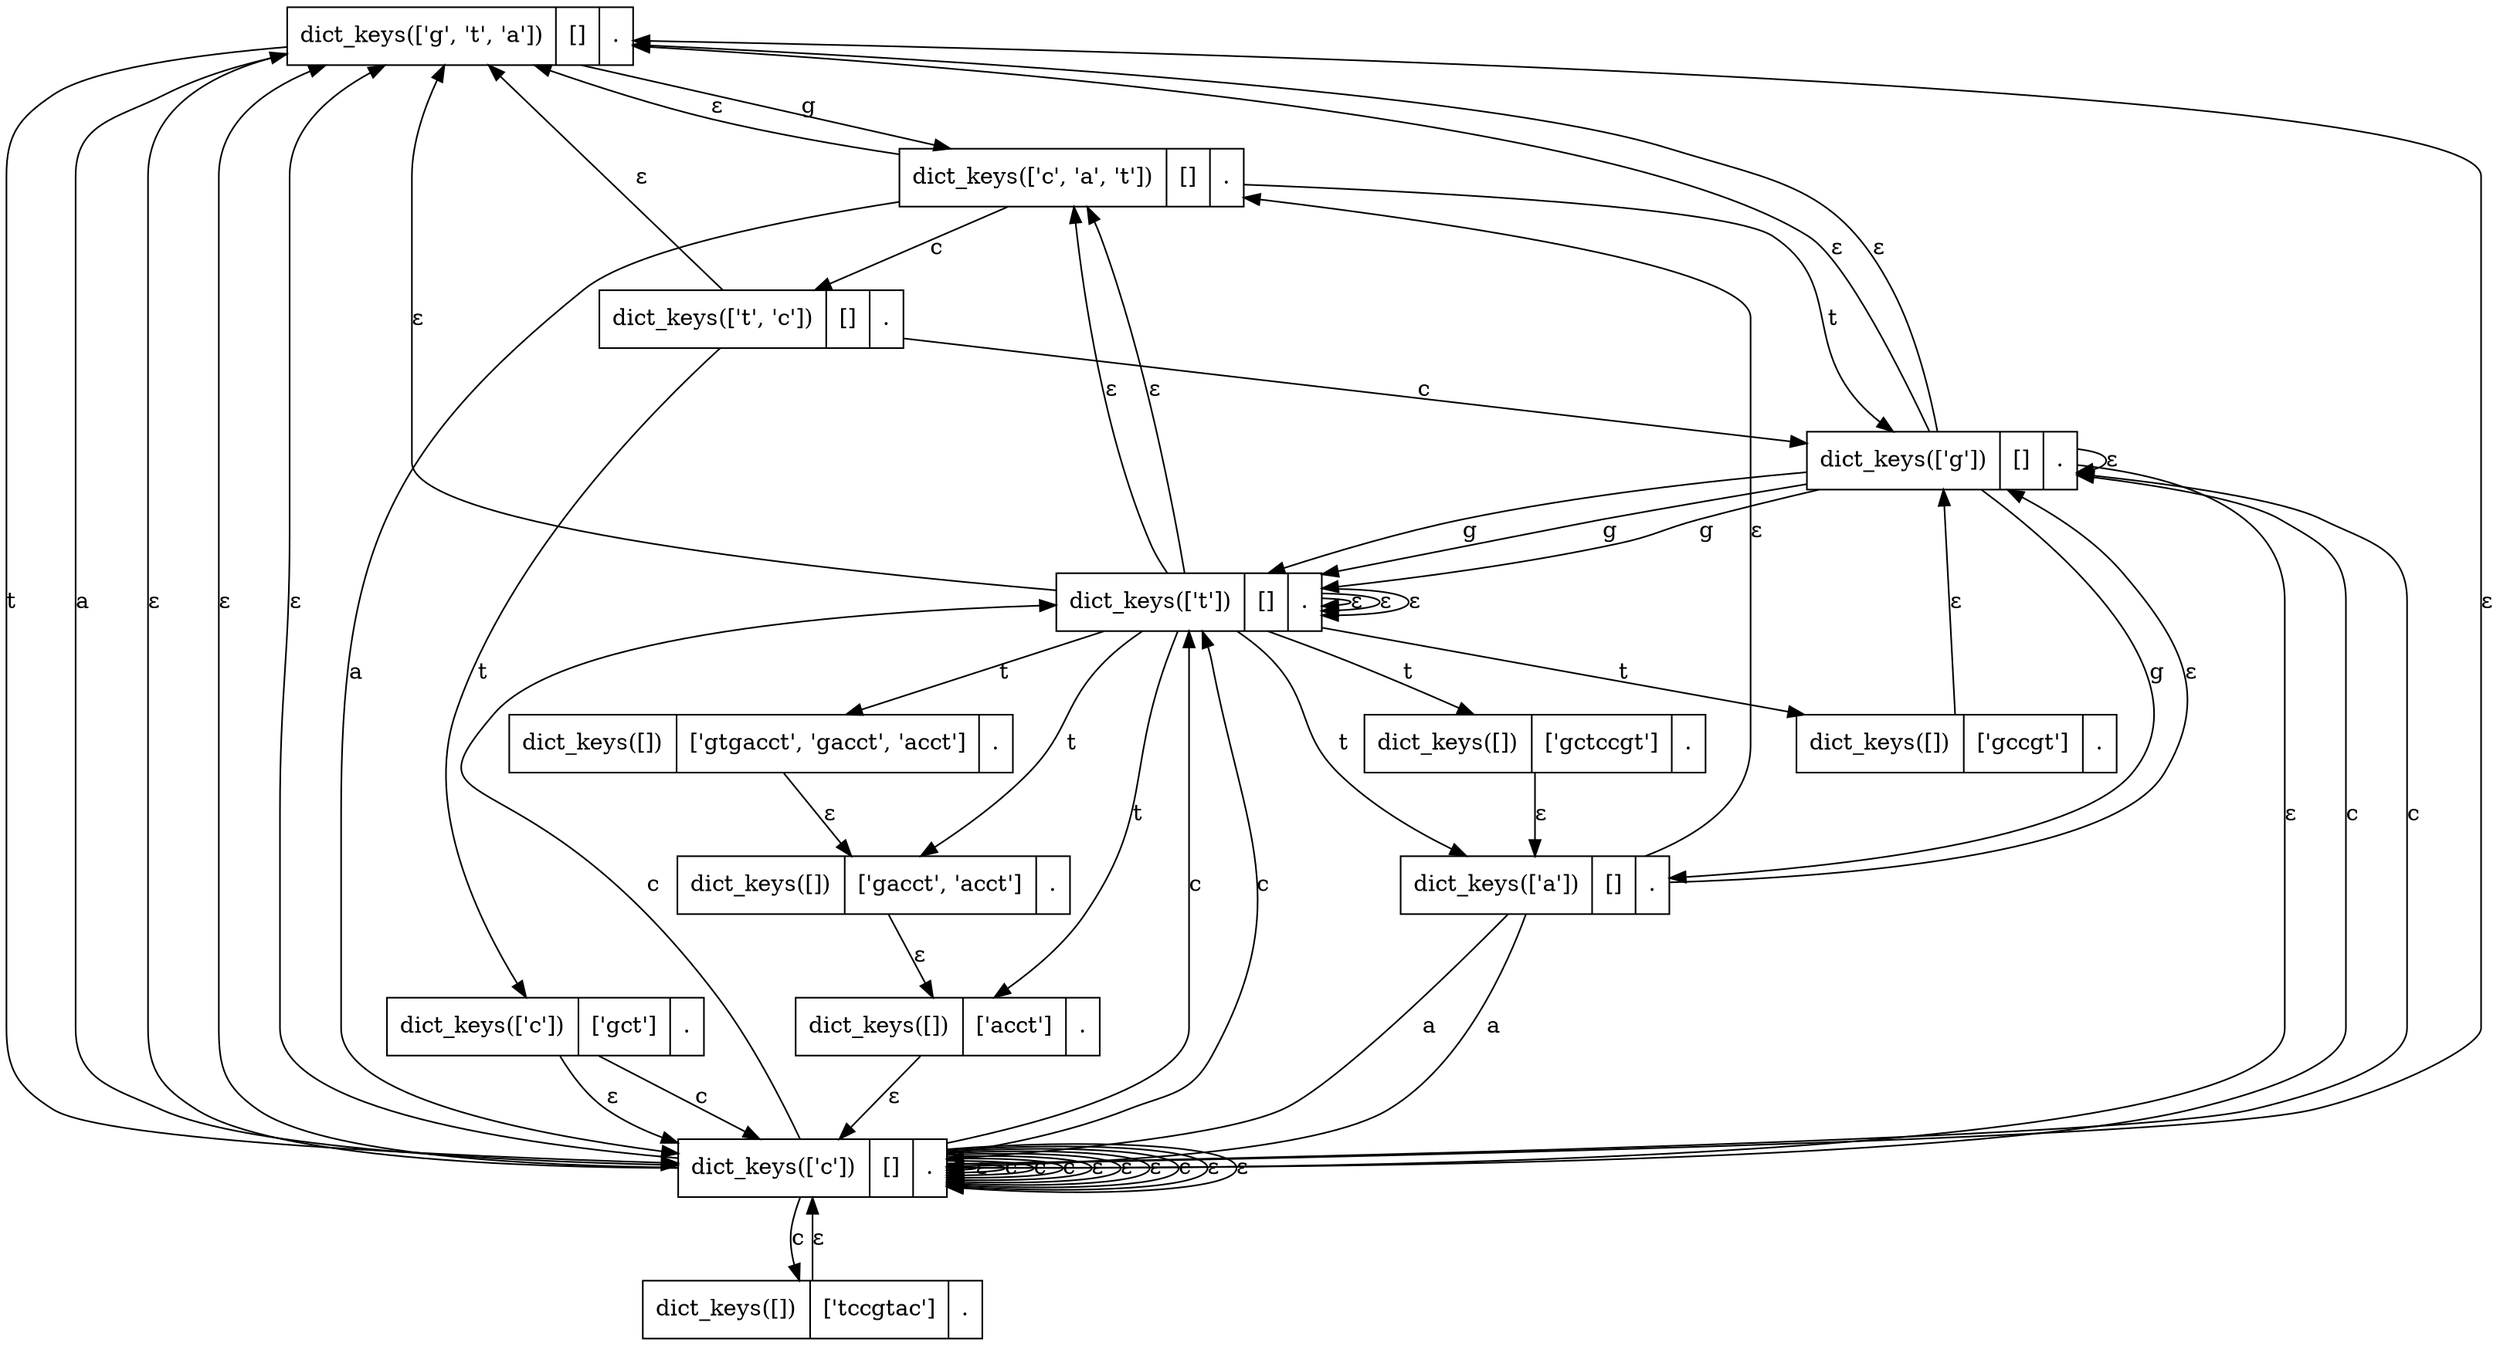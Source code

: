 digraph structs {
	node [shape=record]
	"<f0> dict_keys(['g', 't', 'a'])|<f1> []|<f2>." [label="<f0> dict_keys(['g', 't', 'a'])|<f1> []|<f2>."]
	"<f0> dict_keys(['c', 'a', 't'])|<f1> []|<f2>." [label="<f0> dict_keys(['c', 'a', 't'])|<f1> []|<f2>."]
	"<f0> dict_keys(['g', 't', 'a'])|<f1> []|<f2>." -> "<f0> dict_keys(['c', 'a', 't'])|<f1> []|<f2>." [label=g]
	"<f0> dict_keys(['c', 'a', 't'])|<f1> []|<f2>." -> "<f0> dict_keys(['g', 't', 'a'])|<f1> []|<f2>." [label="ε"]
	"<f0> dict_keys(['c'])|<f1> []|<f2>." [label="<f0> dict_keys(['c'])|<f1> []|<f2>."]
	"<f0> dict_keys(['g', 't', 'a'])|<f1> []|<f2>." -> "<f0> dict_keys(['c'])|<f1> []|<f2>." [label=t]
	"<f0> dict_keys(['c'])|<f1> []|<f2>." -> "<f0> dict_keys(['g', 't', 'a'])|<f1> []|<f2>." [label="ε"]
	"<f0> dict_keys(['c'])|<f1> []|<f2>." [label="<f0> dict_keys(['c'])|<f1> []|<f2>."]
	"<f0> dict_keys(['g', 't', 'a'])|<f1> []|<f2>." -> "<f0> dict_keys(['c'])|<f1> []|<f2>." [label=a]
	"<f0> dict_keys(['c'])|<f1> []|<f2>." -> "<f0> dict_keys(['g', 't', 'a'])|<f1> []|<f2>." [label="ε"]
	"<f0> dict_keys(['c', 'a', 't'])|<f1> []|<f2>." [label="<f0> dict_keys(['c', 'a', 't'])|<f1> []|<f2>."]
	"<f0> dict_keys(['c', 'a', 't'])|<f1> []|<f2>." -> "<f0> dict_keys(['t', 'c'])|<f1> []|<f2>." [label=c]
	"<f0> dict_keys(['t', 'c'])|<f1> []|<f2>." -> "<f0> dict_keys(['g', 't', 'a'])|<f1> []|<f2>." [label="ε"]
	"<f0> dict_keys(['c', 'a', 't'])|<f1> []|<f2>." -> "<f0> dict_keys(['c'])|<f1> []|<f2>." [label=a]
	"<f0> dict_keys(['c'])|<f1> []|<f2>." -> "<f0> dict_keys(['c'])|<f1> []|<f2>." [label="ε"]
	"<f0> dict_keys(['c', 'a', 't'])|<f1> []|<f2>." -> "<f0> dict_keys(['g'])|<f1> []|<f2>." [label=t]
	"<f0> dict_keys(['g'])|<f1> []|<f2>." -> "<f0> dict_keys(['c'])|<f1> []|<f2>." [label="ε"]
	"<f0> dict_keys(['c'])|<f1> []|<f2>." [label="<f0> dict_keys(['c'])|<f1> []|<f2>."]
	"<f0> dict_keys(['c'])|<f1> []|<f2>." -> "<f0> dict_keys(['c'])|<f1> []|<f2>." [label=c]
	"<f0> dict_keys(['c'])|<f1> []|<f2>." -> "<f0> dict_keys(['g', 't', 'a'])|<f1> []|<f2>." [label="ε"]
	"<f0> dict_keys(['c'])|<f1> []|<f2>." [label="<f0> dict_keys(['c'])|<f1> []|<f2>."]
	"<f0> dict_keys(['c'])|<f1> []|<f2>." -> "<f0> dict_keys(['c'])|<f1> []|<f2>." [label=c]
	"<f0> dict_keys(['c'])|<f1> []|<f2>." -> "<f0> dict_keys(['g', 't', 'a'])|<f1> []|<f2>." [label="ε"]
	"<f0> dict_keys(['t', 'c'])|<f1> []|<f2>." [label="<f0> dict_keys(['t', 'c'])|<f1> []|<f2>."]
	"<f0> dict_keys(['t', 'c'])|<f1> []|<f2>." -> "<f0> dict_keys(['c'])|<f1> ['gct']|<f2>." [label=t]
	"<f0> dict_keys(['c'])|<f1> ['gct']|<f2>." -> "<f0> dict_keys(['c'])|<f1> []|<f2>." [label="ε"]
	"<f0> dict_keys(['t', 'c'])|<f1> []|<f2>." -> "<f0> dict_keys(['g'])|<f1> []|<f2>." [label=c]
	"<f0> dict_keys(['g'])|<f1> []|<f2>." -> "<f0> dict_keys(['g', 't', 'a'])|<f1> []|<f2>." [label="ε"]
	"<f0> dict_keys(['c'])|<f1> []|<f2>." [label="<f0> dict_keys(['c'])|<f1> []|<f2>."]
	"<f0> dict_keys(['c'])|<f1> []|<f2>." -> "<f0> dict_keys(['c'])|<f1> []|<f2>." [label=c]
	"<f0> dict_keys(['c'])|<f1> []|<f2>." -> "<f0> dict_keys(['c'])|<f1> []|<f2>." [label="ε"]
	"<f0> dict_keys(['g'])|<f1> []|<f2>." [label="<f0> dict_keys(['g'])|<f1> []|<f2>."]
	"<f0> dict_keys(['g'])|<f1> []|<f2>." -> "<f0> dict_keys(['a'])|<f1> []|<f2>." [label=g]
	"<f0> dict_keys(['a'])|<f1> []|<f2>." -> "<f0> dict_keys(['c', 'a', 't'])|<f1> []|<f2>." [label="ε"]
	"<f0> dict_keys(['c'])|<f1> []|<f2>." [label="<f0> dict_keys(['c'])|<f1> []|<f2>."]
	"<f0> dict_keys(['c'])|<f1> []|<f2>." -> "<f0> dict_keys(['g'])|<f1> []|<f2>." [label=c]
	"<f0> dict_keys(['g'])|<f1> []|<f2>." -> "<f0> dict_keys(['g', 't', 'a'])|<f1> []|<f2>." [label="ε"]
	"<f0> dict_keys(['c'])|<f1> []|<f2>." [label="<f0> dict_keys(['c'])|<f1> []|<f2>."]
	"<f0> dict_keys(['c'])|<f1> []|<f2>." -> "<f0> dict_keys(['t'])|<f1> []|<f2>." [label=c]
	"<f0> dict_keys(['t'])|<f1> []|<f2>." -> "<f0> dict_keys(['g', 't', 'a'])|<f1> []|<f2>." [label="ε"]
	"<f0> dict_keys(['c'])|<f1> ['gct']|<f2>." [label="<f0> dict_keys(['c'])|<f1> ['gct']|<f2>."]
	"<f0> dict_keys(['c'])|<f1> ['gct']|<f2>." -> "<f0> dict_keys(['c'])|<f1> []|<f2>." [label=c]
	"<f0> dict_keys(['c'])|<f1> []|<f2>." -> "<f0> dict_keys(['c'])|<f1> []|<f2>." [label="ε"]
	"<f0> dict_keys(['g'])|<f1> []|<f2>." [label="<f0> dict_keys(['g'])|<f1> []|<f2>."]
	"<f0> dict_keys(['g'])|<f1> []|<f2>." -> "<f0> dict_keys(['t'])|<f1> []|<f2>." [label=g]
	"<f0> dict_keys(['t'])|<f1> []|<f2>." -> "<f0> dict_keys(['c', 'a', 't'])|<f1> []|<f2>." [label="ε"]
	"<f0> dict_keys(['c'])|<f1> []|<f2>." [label="<f0> dict_keys(['c'])|<f1> []|<f2>."]
	"<f0> dict_keys(['c'])|<f1> []|<f2>." -> "<f0> dict_keys(['t'])|<f1> []|<f2>." [label=c]
	"<f0> dict_keys(['t'])|<f1> []|<f2>." -> "<f0> dict_keys(['t'])|<f1> []|<f2>." [label="ε"]
	"<f0> dict_keys(['a'])|<f1> []|<f2>." [label="<f0> dict_keys(['a'])|<f1> []|<f2>."]
	"<f0> dict_keys(['a'])|<f1> []|<f2>." -> "<f0> dict_keys(['c'])|<f1> []|<f2>." [label=a]
	"<f0> dict_keys(['c'])|<f1> []|<f2>." -> "<f0> dict_keys(['c'])|<f1> []|<f2>." [label="ε"]
	"<f0> dict_keys(['g'])|<f1> []|<f2>." [label="<f0> dict_keys(['g'])|<f1> []|<f2>."]
	"<f0> dict_keys(['g'])|<f1> []|<f2>." -> "<f0> dict_keys(['t'])|<f1> []|<f2>." [label=g]
	"<f0> dict_keys(['t'])|<f1> []|<f2>." -> "<f0> dict_keys(['c', 'a', 't'])|<f1> []|<f2>." [label="ε"]
	"<f0> dict_keys(['t'])|<f1> []|<f2>." [label="<f0> dict_keys(['t'])|<f1> []|<f2>."]
	"<f0> dict_keys(['t'])|<f1> []|<f2>." -> "<f0> dict_keys([])|<f1> ['acct']|<f2>." [label=t]
	"<f0> dict_keys([])|<f1> ['acct']|<f2>." -> "<f0> dict_keys(['c'])|<f1> []|<f2>." [label="ε"]
	"<f0> dict_keys(['c'])|<f1> []|<f2>." [label="<f0> dict_keys(['c'])|<f1> []|<f2>."]
	"<f0> dict_keys(['c'])|<f1> []|<f2>." -> "<f0> dict_keys(['g'])|<f1> []|<f2>." [label=c]
	"<f0> dict_keys(['g'])|<f1> []|<f2>." -> "<f0> dict_keys(['g'])|<f1> []|<f2>." [label="ε"]
	"<f0> dict_keys(['t'])|<f1> []|<f2>." [label="<f0> dict_keys(['t'])|<f1> []|<f2>."]
	"<f0> dict_keys(['t'])|<f1> []|<f2>." -> "<f0> dict_keys([])|<f1> ['gccgt']|<f2>." [label=t]
	"<f0> dict_keys([])|<f1> ['gccgt']|<f2>." -> "<f0> dict_keys(['g'])|<f1> []|<f2>." [label="ε"]
	"<f0> dict_keys(['t'])|<f1> []|<f2>." [label="<f0> dict_keys(['t'])|<f1> []|<f2>."]
	"<f0> dict_keys(['t'])|<f1> []|<f2>." -> "<f0> dict_keys([])|<f1> ['gacct', 'acct']|<f2>." [label=t]
	"<f0> dict_keys([])|<f1> ['gacct', 'acct']|<f2>." -> "<f0> dict_keys([])|<f1> ['acct']|<f2>." [label="ε"]
	"<f0> dict_keys(['c'])|<f1> []|<f2>." [label="<f0> dict_keys(['c'])|<f1> []|<f2>."]
	"<f0> dict_keys(['c'])|<f1> []|<f2>." -> "<f0> dict_keys(['c'])|<f1> []|<f2>." [label=c]
	"<f0> dict_keys(['c'])|<f1> []|<f2>." -> "<f0> dict_keys(['c'])|<f1> []|<f2>." [label="ε"]
	"<f0> dict_keys(['t'])|<f1> []|<f2>." [label="<f0> dict_keys(['t'])|<f1> []|<f2>."]
	"<f0> dict_keys(['t'])|<f1> []|<f2>." -> "<f0> dict_keys(['a'])|<f1> []|<f2>." [label=t]
	"<f0> dict_keys(['a'])|<f1> []|<f2>." -> "<f0> dict_keys(['g'])|<f1> []|<f2>." [label="ε"]
	"<f0> dict_keys([])|<f1> ['acct']|<f2>." [label="<f0> dict_keys([])|<f1> ['acct']|<f2>."]
	"<f0> dict_keys(['g'])|<f1> []|<f2>." [label="<f0> dict_keys(['g'])|<f1> []|<f2>."]
	"<f0> dict_keys(['g'])|<f1> []|<f2>." -> "<f0> dict_keys(['t'])|<f1> []|<f2>." [label=g]
	"<f0> dict_keys(['t'])|<f1> []|<f2>." -> "<f0> dict_keys(['t'])|<f1> []|<f2>." [label="ε"]
	"<f0> dict_keys([])|<f1> ['gccgt']|<f2>." [label="<f0> dict_keys([])|<f1> ['gccgt']|<f2>."]
	"<f0> dict_keys([])|<f1> ['gacct', 'acct']|<f2>." [label="<f0> dict_keys([])|<f1> ['gacct', 'acct']|<f2>."]
	"<f0> dict_keys(['c'])|<f1> []|<f2>." [label="<f0> dict_keys(['c'])|<f1> []|<f2>."]
	"<f0> dict_keys(['c'])|<f1> []|<f2>." -> "<f0> dict_keys(['t'])|<f1> []|<f2>." [label=c]
	"<f0> dict_keys(['t'])|<f1> []|<f2>." -> "<f0> dict_keys(['t'])|<f1> []|<f2>." [label="ε"]
	"<f0> dict_keys(['a'])|<f1> []|<f2>." [label="<f0> dict_keys(['a'])|<f1> []|<f2>."]
	"<f0> dict_keys(['a'])|<f1> []|<f2>." -> "<f0> dict_keys(['c'])|<f1> []|<f2>." [label=a]
	"<f0> dict_keys(['c'])|<f1> []|<f2>." -> "<f0> dict_keys(['c'])|<f1> []|<f2>." [label="ε"]
	"<f0> dict_keys(['t'])|<f1> []|<f2>." [label="<f0> dict_keys(['t'])|<f1> []|<f2>."]
	"<f0> dict_keys(['t'])|<f1> []|<f2>." -> "<f0> dict_keys([])|<f1> ['gctccgt']|<f2>." [label=t]
	"<f0> dict_keys([])|<f1> ['gctccgt']|<f2>." -> "<f0> dict_keys(['a'])|<f1> []|<f2>." [label="ε"]
	"<f0> dict_keys(['t'])|<f1> []|<f2>." [label="<f0> dict_keys(['t'])|<f1> []|<f2>."]
	"<f0> dict_keys(['t'])|<f1> []|<f2>." -> "<f0> dict_keys([])|<f1> ['gtgacct', 'gacct', 'acct']|<f2>." [label=t]
	"<f0> dict_keys([])|<f1> ['gtgacct', 'gacct', 'acct']|<f2>." -> "<f0> dict_keys([])|<f1> ['gacct', 'acct']|<f2>." [label="ε"]
	"<f0> dict_keys(['c'])|<f1> []|<f2>." [label="<f0> dict_keys(['c'])|<f1> []|<f2>."]
	"<f0> dict_keys(['c'])|<f1> []|<f2>." -> "<f0> dict_keys([])|<f1> ['tccgtac']|<f2>." [label=c]
	"<f0> dict_keys([])|<f1> ['tccgtac']|<f2>." -> "<f0> dict_keys(['c'])|<f1> []|<f2>." [label="ε"]
	"<f0> dict_keys([])|<f1> ['gctccgt']|<f2>." [label="<f0> dict_keys([])|<f1> ['gctccgt']|<f2>."]
	"<f0> dict_keys([])|<f1> ['gtgacct', 'gacct', 'acct']|<f2>." [label="<f0> dict_keys([])|<f1> ['gtgacct', 'gacct', 'acct']|<f2>."]
	"<f0> dict_keys([])|<f1> ['tccgtac']|<f2>." [label="<f0> dict_keys([])|<f1> ['tccgtac']|<f2>."]
}
